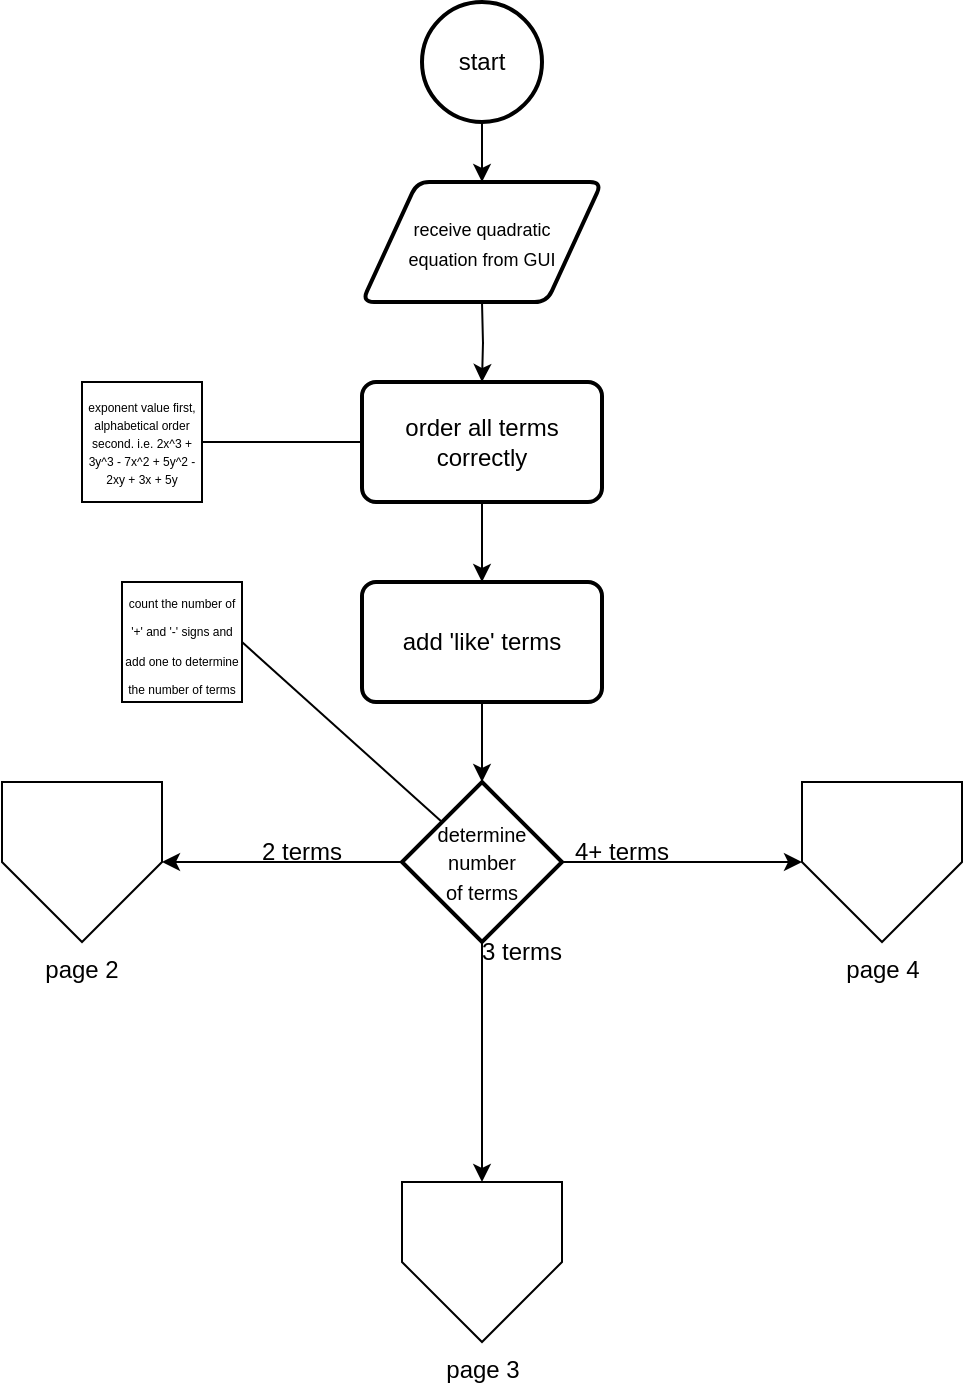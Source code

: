 <mxfile version="21.7.4" type="github" pages="4">
  <diagram id="C5RBs43oDa-KdzZeNtuy" name="Page-1">
    <mxGraphModel dx="557" dy="354" grid="1" gridSize="10" guides="1" tooltips="1" connect="1" arrows="1" fold="1" page="1" pageScale="1" pageWidth="1200" pageHeight="1200" math="0" shadow="0">
      <root>
        <mxCell id="WIyWlLk6GJQsqaUBKTNV-0" />
        <mxCell id="WIyWlLk6GJQsqaUBKTNV-1" parent="WIyWlLk6GJQsqaUBKTNV-0" />
        <mxCell id="uuK180FAohqSELHZCYVR-2" style="edgeStyle=orthogonalEdgeStyle;rounded=0;orthogonalLoop=1;jettySize=auto;html=1;entryX=0.5;entryY=0;entryDx=0;entryDy=0;" parent="WIyWlLk6GJQsqaUBKTNV-1" source="uuK180FAohqSELHZCYVR-0" edge="1">
          <mxGeometry relative="1" as="geometry">
            <mxPoint x="600" y="100" as="targetPoint" />
          </mxGeometry>
        </mxCell>
        <mxCell id="uuK180FAohqSELHZCYVR-0" value="start" style="rounded=1;whiteSpace=wrap;html=1;strokeWidth=2;shape=mxgraph.flowchart.start_2;" parent="WIyWlLk6GJQsqaUBKTNV-1" vertex="1">
          <mxGeometry x="570" y="10" width="60" height="60" as="geometry" />
        </mxCell>
        <mxCell id="uuK180FAohqSELHZCYVR-4" value="" style="edgeStyle=orthogonalEdgeStyle;rounded=0;orthogonalLoop=1;jettySize=auto;html=1;" parent="WIyWlLk6GJQsqaUBKTNV-1" edge="1">
          <mxGeometry relative="1" as="geometry">
            <mxPoint x="600" y="200" as="targetPoint" />
            <mxPoint x="600" y="160" as="sourcePoint" />
          </mxGeometry>
        </mxCell>
        <mxCell id="uuK180FAohqSELHZCYVR-7" style="edgeStyle=orthogonalEdgeStyle;rounded=0;orthogonalLoop=1;jettySize=auto;html=1;entryX=0.5;entryY=0;entryDx=0;entryDy=0;" parent="WIyWlLk6GJQsqaUBKTNV-1" source="uuK180FAohqSELHZCYVR-5" target="uuK180FAohqSELHZCYVR-6" edge="1">
          <mxGeometry relative="1" as="geometry" />
        </mxCell>
        <mxCell id="uuK180FAohqSELHZCYVR-5" value="order all terms correctly" style="shape=label;whiteSpace=wrap;html=1;backgroundOutline=1;rounded=1;absoluteArcSize=1;arcSize=14;strokeWidth=2;" parent="WIyWlLk6GJQsqaUBKTNV-1" vertex="1">
          <mxGeometry x="540" y="200" width="120" height="60" as="geometry" />
        </mxCell>
        <mxCell id="uuK180FAohqSELHZCYVR-13" style="edgeStyle=orthogonalEdgeStyle;rounded=0;orthogonalLoop=1;jettySize=auto;html=1;entryX=0.5;entryY=0;entryDx=0;entryDy=0;" parent="WIyWlLk6GJQsqaUBKTNV-1" source="uuK180FAohqSELHZCYVR-6" target="uuK180FAohqSELHZCYVR-12" edge="1">
          <mxGeometry relative="1" as="geometry" />
        </mxCell>
        <mxCell id="uuK180FAohqSELHZCYVR-6" value="add &#39;like&#39; terms" style="shape=label;whiteSpace=wrap;html=1;backgroundOutline=1;rounded=1;absoluteArcSize=1;arcSize=14;strokeWidth=2;" parent="WIyWlLk6GJQsqaUBKTNV-1" vertex="1">
          <mxGeometry x="540" y="300" width="120" height="60" as="geometry" />
        </mxCell>
        <mxCell id="uuK180FAohqSELHZCYVR-10" value="&lt;p style=&quot;line-height: 60%;&quot;&gt;&lt;font style=&quot;font-size: 6px;&quot;&gt;exponent value first, alphabetical order second.&amp;nbsp;&lt;/font&gt;&lt;span style=&quot;background-color: initial; font-size: 6px;&quot;&gt;i.e. 2x^3 + 3y^3 - 7x^2 + 5y^2 - 2xy + 3x + 5y&lt;/span&gt;&lt;/p&gt;" style="whiteSpace=wrap;html=1;aspect=fixed;align=center;" parent="WIyWlLk6GJQsqaUBKTNV-1" vertex="1">
          <mxGeometry x="400" y="200" width="60" height="60" as="geometry" />
        </mxCell>
        <mxCell id="uuK180FAohqSELHZCYVR-11" value="" style="endArrow=none;html=1;rounded=0;exitX=1;exitY=0.5;exitDx=0;exitDy=0;entryX=0;entryY=0.5;entryDx=0;entryDy=0;" parent="WIyWlLk6GJQsqaUBKTNV-1" source="uuK180FAohqSELHZCYVR-10" target="uuK180FAohqSELHZCYVR-5" edge="1">
          <mxGeometry width="50" height="50" relative="1" as="geometry">
            <mxPoint x="580" y="310" as="sourcePoint" />
            <mxPoint x="630" y="260" as="targetPoint" />
          </mxGeometry>
        </mxCell>
        <mxCell id="uuK180FAohqSELHZCYVR-18" style="edgeStyle=orthogonalEdgeStyle;rounded=0;orthogonalLoop=1;jettySize=auto;html=1;entryX=1;entryY=0.5;entryDx=0;entryDy=0;" parent="WIyWlLk6GJQsqaUBKTNV-1" source="uuK180FAohqSELHZCYVR-12" target="uuK180FAohqSELHZCYVR-17" edge="1">
          <mxGeometry relative="1" as="geometry" />
        </mxCell>
        <mxCell id="_RqgXrxkufGELztGptjM-1" style="edgeStyle=orthogonalEdgeStyle;rounded=0;orthogonalLoop=1;jettySize=auto;html=1;entryX=0.5;entryY=0;entryDx=0;entryDy=0;" edge="1" parent="WIyWlLk6GJQsqaUBKTNV-1" source="uuK180FAohqSELHZCYVR-12" target="_RqgXrxkufGELztGptjM-0">
          <mxGeometry relative="1" as="geometry" />
        </mxCell>
        <mxCell id="Y6uJgn2Zs_2c1RSfHOh_-1" style="edgeStyle=orthogonalEdgeStyle;rounded=0;orthogonalLoop=1;jettySize=auto;html=1;entryX=0;entryY=0.5;entryDx=0;entryDy=0;" edge="1" parent="WIyWlLk6GJQsqaUBKTNV-1" source="uuK180FAohqSELHZCYVR-12" target="Y6uJgn2Zs_2c1RSfHOh_-0">
          <mxGeometry relative="1" as="geometry" />
        </mxCell>
        <mxCell id="uuK180FAohqSELHZCYVR-12" value="&lt;font style=&quot;font-size: 10px;&quot;&gt;determine number &lt;br&gt;of terms&lt;/font&gt;" style="whiteSpace=wrap;html=1;strokeWidth=2;shape=mxgraph.flowchart.decision;" parent="WIyWlLk6GJQsqaUBKTNV-1" vertex="1">
          <mxGeometry x="560" y="400" width="80" height="80" as="geometry" />
        </mxCell>
        <mxCell id="uuK180FAohqSELHZCYVR-14" value="&lt;font style=&quot;font-size: 6px;&quot;&gt;count the number of &#39;+&#39; and &#39;-&#39; signs and add one to determine the number of terms&lt;/font&gt;" style="whiteSpace=wrap;html=1;aspect=fixed;" parent="WIyWlLk6GJQsqaUBKTNV-1" vertex="1">
          <mxGeometry x="420" y="300" width="60" height="60" as="geometry" />
        </mxCell>
        <mxCell id="uuK180FAohqSELHZCYVR-15" value="" style="endArrow=none;html=1;rounded=0;exitX=1;exitY=0.5;exitDx=0;exitDy=0;" parent="WIyWlLk6GJQsqaUBKTNV-1" source="uuK180FAohqSELHZCYVR-14" edge="1">
          <mxGeometry width="50" height="50" relative="1" as="geometry">
            <mxPoint x="480" y="420" as="sourcePoint" />
            <mxPoint x="580" y="420" as="targetPoint" />
          </mxGeometry>
        </mxCell>
        <mxCell id="uuK180FAohqSELHZCYVR-17" value="page 2" style="shape=offPageConnector;whiteSpace=wrap;html=1;verticalLabelPosition=bottom;verticalAlign=top;rounded=0;size=0.5;" parent="WIyWlLk6GJQsqaUBKTNV-1" vertex="1">
          <mxGeometry x="360" y="400" width="80" height="80" as="geometry" />
        </mxCell>
        <mxCell id="uuK180FAohqSELHZCYVR-19" value="2 terms" style="text;html=1;strokeColor=none;fillColor=none;align=center;verticalAlign=middle;whiteSpace=wrap;rounded=0;" parent="WIyWlLk6GJQsqaUBKTNV-1" vertex="1">
          <mxGeometry x="480" y="420" width="60" height="30" as="geometry" />
        </mxCell>
        <mxCell id="JuvmCKyPmSD7rw9ot1g9-1" value="&lt;font style=&quot;&quot;&gt;&lt;font style=&quot;font-size: 9px;&quot;&gt;receive quadratic&lt;br&gt;equation from GUI&lt;/font&gt;&lt;br&gt;&lt;/font&gt;" style="shape=parallelogram;html=1;strokeWidth=2;perimeter=parallelogramPerimeter;whiteSpace=wrap;rounded=1;arcSize=12;size=0.23;" parent="WIyWlLk6GJQsqaUBKTNV-1" vertex="1">
          <mxGeometry x="540" y="100" width="120" height="60" as="geometry" />
        </mxCell>
        <mxCell id="_RqgXrxkufGELztGptjM-0" value="page 3" style="verticalLabelPosition=bottom;verticalAlign=top;html=1;shape=offPageConnector;rounded=0;size=0.5;" vertex="1" parent="WIyWlLk6GJQsqaUBKTNV-1">
          <mxGeometry x="560" y="600" width="80" height="80" as="geometry" />
        </mxCell>
        <mxCell id="_RqgXrxkufGELztGptjM-2" value="3 terms" style="text;html=1;strokeColor=none;fillColor=none;align=center;verticalAlign=middle;whiteSpace=wrap;rounded=0;" vertex="1" parent="WIyWlLk6GJQsqaUBKTNV-1">
          <mxGeometry x="590" y="470" width="60" height="30" as="geometry" />
        </mxCell>
        <mxCell id="Y6uJgn2Zs_2c1RSfHOh_-0" value="page 4" style="verticalLabelPosition=bottom;verticalAlign=top;html=1;shape=offPageConnector;rounded=0;size=0.5;" vertex="1" parent="WIyWlLk6GJQsqaUBKTNV-1">
          <mxGeometry x="760" y="400" width="80" height="80" as="geometry" />
        </mxCell>
        <mxCell id="Y6uJgn2Zs_2c1RSfHOh_-2" value="4+ terms" style="text;html=1;strokeColor=none;fillColor=none;align=center;verticalAlign=middle;whiteSpace=wrap;rounded=0;" vertex="1" parent="WIyWlLk6GJQsqaUBKTNV-1">
          <mxGeometry x="640" y="420" width="60" height="30" as="geometry" />
        </mxCell>
      </root>
    </mxGraphModel>
  </diagram>
  <diagram id="BQg6JwgNhNgrC6UbApTg" name="Page-2">
    <mxGraphModel dx="1990" dy="1266" grid="1" gridSize="10" guides="1" tooltips="1" connect="1" arrows="1" fold="1" page="1" pageScale="1" pageWidth="1200" pageHeight="1200" math="0" shadow="0">
      <root>
        <mxCell id="0" />
        <mxCell id="1" parent="0" />
        <mxCell id="ZjxETQ-AxmU1mtQch9HH-1" style="edgeStyle=orthogonalEdgeStyle;rounded=0;orthogonalLoop=1;jettySize=auto;html=1;entryX=0.5;entryY=0;entryDx=0;entryDy=0;entryPerimeter=0;" edge="1" parent="1" source="EtWaN-WnZ443iwk2cbBP-1" target="5-Mt6bs5kKPVT8Y9pz6Z-7">
          <mxGeometry relative="1" as="geometry" />
        </mxCell>
        <mxCell id="EtWaN-WnZ443iwk2cbBP-1" value="continue from page 1" style="shape=offPageConnector;whiteSpace=wrap;html=1;" parent="1" vertex="1">
          <mxGeometry x="560" width="80" height="80" as="geometry" />
        </mxCell>
        <mxCell id="FObISRAITt_tnxuXhr_k-1" style="edgeStyle=orthogonalEdgeStyle;rounded=0;orthogonalLoop=1;jettySize=auto;html=1;entryX=1;entryY=0.5;entryDx=0;entryDy=0;entryPerimeter=0;" edge="1" parent="1" source="5-Mt6bs5kKPVT8Y9pz6Z-7" target="ZjxETQ-AxmU1mtQch9HH-2">
          <mxGeometry relative="1" as="geometry" />
        </mxCell>
        <mxCell id="5-Mt6bs5kKPVT8Y9pz6Z-7" value="&lt;font style=&quot;&quot;&gt;&lt;font style=&quot;font-size: 8px;&quot;&gt;are they &lt;br&gt;subtracted and perfect squares?&lt;/font&gt;&lt;br&gt;&lt;/font&gt;" style="strokeWidth=2;html=1;shape=mxgraph.flowchart.decision;whiteSpace=wrap;" parent="1" vertex="1">
          <mxGeometry x="550" y="130" width="100" height="100" as="geometry" />
        </mxCell>
        <mxCell id="s2lf8T3ZpkW-WNz2dh5t-8" value="square root both numbers, and sub them into the equation: &lt;br&gt;(a - b) (a + b)" style="rounded=1;whiteSpace=wrap;html=1;absoluteArcSize=1;arcSize=14;strokeWidth=2;" parent="1" vertex="1">
          <mxGeometry x="790" y="260" width="100" height="100" as="geometry" />
        </mxCell>
        <mxCell id="s2lf8T3ZpkW-WNz2dh5t-10" value="yes" style="text;html=1;strokeColor=none;fillColor=none;align=center;verticalAlign=middle;whiteSpace=wrap;rounded=0;" parent="1" vertex="1">
          <mxGeometry x="820" y="210" width="60" height="30" as="geometry" />
        </mxCell>
        <mxCell id="yLvlcDcz9tJkH_rwTKGk-1" value="&lt;font style=&quot;font-size: 9px;&quot;&gt;return factored &lt;br&gt;equation to GUI&lt;/font&gt;" style="shape=parallelogram;html=1;strokeWidth=2;perimeter=parallelogramPerimeter;whiteSpace=wrap;rounded=1;arcSize=12;size=0.23;" vertex="1" parent="1">
          <mxGeometry x="550" y="680" width="100" height="60" as="geometry" />
        </mxCell>
        <mxCell id="ViNsGyoTkDfMZFm2l1Cc-1" style="edgeStyle=orthogonalEdgeStyle;rounded=0;orthogonalLoop=1;jettySize=auto;html=1;" edge="1" parent="1" source="ZjxETQ-AxmU1mtQch9HH-2" target="FObISRAITt_tnxuXhr_k-3">
          <mxGeometry relative="1" as="geometry" />
        </mxCell>
        <mxCell id="sRJdcyaHDppIJw3_62mj-3" style="edgeStyle=orthogonalEdgeStyle;rounded=0;orthogonalLoop=1;jettySize=auto;html=1;entryX=0.5;entryY=0;entryDx=0;entryDy=0;entryPerimeter=0;" edge="1" parent="1" source="ZjxETQ-AxmU1mtQch9HH-2" target="sRJdcyaHDppIJw3_62mj-1">
          <mxGeometry relative="1" as="geometry" />
        </mxCell>
        <mxCell id="ZjxETQ-AxmU1mtQch9HH-2" value="&lt;font style=&quot;font-size: 10px;&quot;&gt;are they &lt;br&gt;perfect cubes?&lt;/font&gt;" style="strokeWidth=2;html=1;shape=mxgraph.flowchart.decision;whiteSpace=wrap;" vertex="1" parent="1">
          <mxGeometry x="550" y="260" width="100" height="100" as="geometry" />
        </mxCell>
        <mxCell id="FObISRAITt_tnxuXhr_k-2" value="no" style="text;html=1;strokeColor=none;fillColor=none;align=center;verticalAlign=middle;whiteSpace=wrap;rounded=0;" vertex="1" parent="1">
          <mxGeometry x="750" y="150" width="60" height="30" as="geometry" />
        </mxCell>
        <mxCell id="FObISRAITt_tnxuXhr_k-3" value="return &#39;not factorable&#39;&lt;br&gt;to the GUI" style="shape=parallelogram;html=1;strokeWidth=2;perimeter=parallelogramPerimeter;whiteSpace=wrap;rounded=1;arcSize=12;size=0.23;" vertex="1" parent="1">
          <mxGeometry x="400" y="280" width="100" height="60" as="geometry" />
        </mxCell>
        <mxCell id="ViNsGyoTkDfMZFm2l1Cc-2" value="no" style="text;html=1;strokeColor=none;fillColor=none;align=center;verticalAlign=middle;whiteSpace=wrap;rounded=0;" vertex="1" parent="1">
          <mxGeometry x="510" y="290" width="60" height="30" as="geometry" />
        </mxCell>
        <mxCell id="sRJdcyaHDppIJw3_62mj-7" style="edgeStyle=orthogonalEdgeStyle;rounded=0;orthogonalLoop=1;jettySize=auto;html=1;entryX=0.5;entryY=0;entryDx=0;entryDy=0;" edge="1" parent="1" source="sRJdcyaHDppIJw3_62mj-1" target="sRJdcyaHDppIJw3_62mj-5">
          <mxGeometry relative="1" as="geometry" />
        </mxCell>
        <mxCell id="sRJdcyaHDppIJw3_62mj-8" style="edgeStyle=orthogonalEdgeStyle;rounded=0;orthogonalLoop=1;jettySize=auto;html=1;entryX=0.5;entryY=0;entryDx=0;entryDy=0;" edge="1" parent="1" source="sRJdcyaHDppIJw3_62mj-1" target="sRJdcyaHDppIJw3_62mj-6">
          <mxGeometry relative="1" as="geometry" />
        </mxCell>
        <mxCell id="sRJdcyaHDppIJw3_62mj-1" value="are they&lt;br&gt;subtracted?" style="strokeWidth=2;html=1;shape=mxgraph.flowchart.decision;whiteSpace=wrap;" vertex="1" parent="1">
          <mxGeometry x="550" y="400" width="100" height="100" as="geometry" />
        </mxCell>
        <mxCell id="sRJdcyaHDppIJw3_62mj-4" value="yes" style="text;html=1;strokeColor=none;fillColor=none;align=center;verticalAlign=middle;whiteSpace=wrap;rounded=0;" vertex="1" parent="1">
          <mxGeometry x="580" y="350" width="60" height="30" as="geometry" />
        </mxCell>
        <mxCell id="MRx-PBOESVnJc0wRoH1b-3" style="edgeStyle=orthogonalEdgeStyle;rounded=0;orthogonalLoop=1;jettySize=auto;html=1;entryX=0;entryY=0.5;entryDx=0;entryDy=0;" edge="1" parent="1" source="sRJdcyaHDppIJw3_62mj-5">
          <mxGeometry relative="1" as="geometry">
            <mxPoint x="561.5" y="710" as="targetPoint" />
            <Array as="points">
              <mxPoint x="530" y="710" />
            </Array>
          </mxGeometry>
        </mxCell>
        <mxCell id="sRJdcyaHDppIJw3_62mj-5" value="&lt;font style=&quot;font-size: 10px;&quot;&gt;cube root both numbers, and sub them into the following equation:&lt;br&gt;(a + b) (a&lt;sup&gt;2&lt;/sup&gt;&amp;nbsp;- ab + b&lt;sup&gt;2&lt;/sup&gt;)&lt;/font&gt;" style="rounded=1;whiteSpace=wrap;html=1;absoluteArcSize=1;arcSize=14;strokeWidth=2;" vertex="1" parent="1">
          <mxGeometry x="480" y="540" width="100" height="100" as="geometry" />
        </mxCell>
        <mxCell id="KQ8DPkezO2kAnrUBqWoc-1" style="edgeStyle=orthogonalEdgeStyle;rounded=0;orthogonalLoop=1;jettySize=auto;html=1;entryX=1;entryY=0.5;entryDx=0;entryDy=0;" edge="1" parent="1" source="sRJdcyaHDppIJw3_62mj-6">
          <mxGeometry relative="1" as="geometry">
            <mxPoint x="638.5" y="710" as="targetPoint" />
            <Array as="points">
              <mxPoint x="670" y="710" />
            </Array>
          </mxGeometry>
        </mxCell>
        <mxCell id="sRJdcyaHDppIJw3_62mj-6" value="&lt;font style=&quot;font-size: 10px;&quot;&gt;cube root both numbers, and sub them into the following equation:&lt;br style=&quot;border-color: var(--border-color);&quot;&gt;(a - b) (a&lt;sup style=&quot;border-color: var(--border-color);&quot;&gt;2&lt;/sup&gt;&amp;nbsp;+ ab + b&lt;sup style=&quot;border-color: var(--border-color);&quot;&gt;2&lt;/sup&gt;)&lt;/font&gt;" style="rounded=1;whiteSpace=wrap;html=1;absoluteArcSize=1;arcSize=14;strokeWidth=2;" vertex="1" parent="1">
          <mxGeometry x="620" y="540" width="100" height="100" as="geometry" />
        </mxCell>
        <mxCell id="MRx-PBOESVnJc0wRoH1b-1" value="no" style="text;html=1;strokeColor=none;fillColor=none;align=center;verticalAlign=middle;whiteSpace=wrap;rounded=0;" vertex="1" parent="1">
          <mxGeometry x="550" y="500" width="60" height="30" as="geometry" />
        </mxCell>
        <mxCell id="MRx-PBOESVnJc0wRoH1b-2" value="yes" style="text;html=1;strokeColor=none;fillColor=none;align=center;verticalAlign=middle;whiteSpace=wrap;rounded=0;" vertex="1" parent="1">
          <mxGeometry x="590" y="500" width="60" height="30" as="geometry" />
        </mxCell>
      </root>
    </mxGraphModel>
  </diagram>
  <diagram id="zyUjxUo1pK8jHnFYvZsr" name="Page-3">
    <mxGraphModel dx="733" dy="466" grid="1" gridSize="10" guides="1" tooltips="1" connect="1" arrows="1" fold="1" page="1" pageScale="1" pageWidth="1200" pageHeight="1200" math="0" shadow="0">
      <root>
        <mxCell id="0" />
        <mxCell id="1" parent="0" />
        <mxCell id="ZW-iZAe8YLrABDaNjJLP-2" style="edgeStyle=orthogonalEdgeStyle;rounded=0;orthogonalLoop=1;jettySize=auto;html=1;entryX=0.5;entryY=0;entryDx=0;entryDy=0;" edge="1" parent="1" source="qHRbzuPbIU0PqnoSOkwj-3" target="ZW-iZAe8YLrABDaNjJLP-1">
          <mxGeometry relative="1" as="geometry" />
        </mxCell>
        <mxCell id="qHRbzuPbIU0PqnoSOkwj-3" value="continue from page 1" style="shape=offPageConnector;whiteSpace=wrap;html=1;size=0.5;" vertex="1" parent="1">
          <mxGeometry x="560" width="80" height="80" as="geometry" />
        </mxCell>
        <mxCell id="Xy4coWbKbcX0o1Ea7qjn-1" style="edgeStyle=orthogonalEdgeStyle;rounded=0;orthogonalLoop=1;jettySize=auto;html=1;entryX=0.5;entryY=0;entryDx=0;entryDy=0;entryPerimeter=0;" edge="1" parent="1" source="ZW-iZAe8YLrABDaNjJLP-1" target="4CFxt6qYmShe7Cd7gjbn-7">
          <mxGeometry relative="1" as="geometry" />
        </mxCell>
        <mxCell id="ZW-iZAe8YLrABDaNjJLP-1" value="factor out GCF" style="rounded=1;whiteSpace=wrap;html=1;absoluteArcSize=1;arcSize=14;strokeWidth=2;" vertex="1" parent="1">
          <mxGeometry x="550" y="120" width="100" height="100" as="geometry" />
        </mxCell>
        <mxCell id="AzJ1HR5oV1sSh0lbEmiL-5" style="edgeStyle=orthogonalEdgeStyle;rounded=0;orthogonalLoop=1;jettySize=auto;html=1;entryX=1;entryY=0.5;entryDx=0;entryDy=0;" edge="1" parent="1" source="ZW-iZAe8YLrABDaNjJLP-3" target="AzJ1HR5oV1sSh0lbEmiL-4">
          <mxGeometry relative="1" as="geometry" />
        </mxCell>
        <mxCell id="ZW-iZAe8YLrABDaNjJLP-3" value="&lt;font style=&quot;font-size: 8px;&quot;&gt;are a and c perfect squares, and does &lt;br&gt;2ac = b?&lt;/font&gt;" style="strokeWidth=2;html=1;shape=mxgraph.flowchart.decision;whiteSpace=wrap;" vertex="1" parent="1">
          <mxGeometry x="550" y="400" width="100" height="100" as="geometry" />
        </mxCell>
        <mxCell id="ZW-iZAe8YLrABDaNjJLP-9" style="edgeStyle=orthogonalEdgeStyle;rounded=0;orthogonalLoop=1;jettySize=auto;html=1;entryX=0.5;entryY=0;entryDx=0;entryDy=0;" edge="1" parent="1">
          <mxGeometry relative="1" as="geometry">
            <mxPoint x="600" y="500" as="sourcePoint" />
            <mxPoint x="600" y="540" as="targetPoint" />
          </mxGeometry>
        </mxCell>
        <mxCell id="ZW-iZAe8YLrABDaNjJLP-10" value="yes" style="text;html=1;strokeColor=none;fillColor=none;align=center;verticalAlign=middle;whiteSpace=wrap;rounded=0;" vertex="1" parent="1">
          <mxGeometry x="580" y="490" width="60" height="30" as="geometry" />
        </mxCell>
        <mxCell id="ZW-iZAe8YLrABDaNjJLP-14" style="edgeStyle=orthogonalEdgeStyle;rounded=0;orthogonalLoop=1;jettySize=auto;html=1;entryX=0.5;entryY=0;entryDx=0;entryDy=0;" edge="1" parent="1" source="ZW-iZAe8YLrABDaNjJLP-12" target="ZW-iZAe8YLrABDaNjJLP-13">
          <mxGeometry relative="1" as="geometry" />
        </mxCell>
        <mxCell id="4CFxt6qYmShe7Cd7gjbn-3" style="edgeStyle=orthogonalEdgeStyle;rounded=0;orthogonalLoop=1;jettySize=auto;html=1;entryX=0.5;entryY=0;entryDx=0;entryDy=0;" edge="1" parent="1" source="ZW-iZAe8YLrABDaNjJLP-12" target="4CFxt6qYmShe7Cd7gjbn-2">
          <mxGeometry relative="1" as="geometry" />
        </mxCell>
        <mxCell id="ZW-iZAe8YLrABDaNjJLP-12" value="is b negative?" style="strokeWidth=2;html=1;shape=mxgraph.flowchart.decision;whiteSpace=wrap;" vertex="1" parent="1">
          <mxGeometry x="550" y="540" width="100" height="100" as="geometry" />
        </mxCell>
        <mxCell id="4CFxt6qYmShe7Cd7gjbn-6" style="edgeStyle=orthogonalEdgeStyle;rounded=0;orthogonalLoop=1;jettySize=auto;html=1;entryX=1;entryY=0.5;entryDx=0;entryDy=0;" edge="1" parent="1" source="ZW-iZAe8YLrABDaNjJLP-13" target="4CFxt6qYmShe7Cd7gjbn-1">
          <mxGeometry relative="1" as="geometry">
            <Array as="points">
              <mxPoint x="670" y="850" />
            </Array>
          </mxGeometry>
        </mxCell>
        <mxCell id="ZW-iZAe8YLrABDaNjJLP-13" value="square root and sub a and c into the following equation: (a - c)&lt;sup&gt;2&lt;/sup&gt;" style="rounded=1;whiteSpace=wrap;html=1;absoluteArcSize=1;arcSize=14;strokeWidth=2;" vertex="1" parent="1">
          <mxGeometry x="620" y="680" width="100" height="100" as="geometry" />
        </mxCell>
        <mxCell id="ZW-iZAe8YLrABDaNjJLP-15" value="yes" style="text;html=1;strokeColor=none;fillColor=none;align=center;verticalAlign=middle;whiteSpace=wrap;rounded=0;" vertex="1" parent="1">
          <mxGeometry x="590" y="640" width="60" height="30" as="geometry" />
        </mxCell>
        <mxCell id="4CFxt6qYmShe7Cd7gjbn-1" value="&lt;font style=&quot;font-size: 9px;&quot;&gt;return factored&lt;br&gt;equation to GUI&lt;/font&gt;" style="shape=parallelogram;html=1;strokeWidth=2;perimeter=parallelogramPerimeter;whiteSpace=wrap;rounded=1;arcSize=12;size=0.23;" vertex="1" parent="1">
          <mxGeometry x="550" y="820" width="100" height="60" as="geometry" />
        </mxCell>
        <mxCell id="4CFxt6qYmShe7Cd7gjbn-5" style="edgeStyle=orthogonalEdgeStyle;rounded=0;orthogonalLoop=1;jettySize=auto;html=1;entryX=0;entryY=0.5;entryDx=0;entryDy=0;exitX=0.5;exitY=1;exitDx=0;exitDy=0;" edge="1" parent="1" source="4CFxt6qYmShe7Cd7gjbn-2" target="4CFxt6qYmShe7Cd7gjbn-1">
          <mxGeometry relative="1" as="geometry">
            <Array as="points">
              <mxPoint x="530" y="850" />
            </Array>
          </mxGeometry>
        </mxCell>
        <mxCell id="4CFxt6qYmShe7Cd7gjbn-2" value="square root and sub a and c into the following equation: (a + c)&lt;sup&gt;2&lt;/sup&gt;" style="rounded=1;whiteSpace=wrap;html=1;absoluteArcSize=1;arcSize=14;strokeWidth=2;" vertex="1" parent="1">
          <mxGeometry x="480" y="680" width="100" height="100" as="geometry" />
        </mxCell>
        <mxCell id="4CFxt6qYmShe7Cd7gjbn-4" value="no" style="text;html=1;strokeColor=none;fillColor=none;align=center;verticalAlign=middle;whiteSpace=wrap;rounded=0;" vertex="1" parent="1">
          <mxGeometry x="550" y="640" width="60" height="30" as="geometry" />
        </mxCell>
        <mxCell id="4CFxt6qYmShe7Cd7gjbn-9" style="edgeStyle=orthogonalEdgeStyle;rounded=0;orthogonalLoop=1;jettySize=auto;html=1;entryX=0.5;entryY=0;entryDx=0;entryDy=0;entryPerimeter=0;" edge="1" parent="1" source="4CFxt6qYmShe7Cd7gjbn-7" target="ZW-iZAe8YLrABDaNjJLP-3">
          <mxGeometry relative="1" as="geometry" />
        </mxCell>
        <mxCell id="5zHYoXszGVtZdOfrWoOu-7" style="edgeStyle=orthogonalEdgeStyle;rounded=0;orthogonalLoop=1;jettySize=auto;html=1;entryX=0;entryY=0.5;entryDx=0;entryDy=0;" edge="1" parent="1" source="4CFxt6qYmShe7Cd7gjbn-7" target="5zHYoXszGVtZdOfrWoOu-6">
          <mxGeometry relative="1" as="geometry" />
        </mxCell>
        <mxCell id="4CFxt6qYmShe7Cd7gjbn-7" value="&lt;font style=&quot;font-size: 10px;&quot;&gt;does coefficient &lt;br&gt;of a = 1?&lt;/font&gt;" style="strokeWidth=2;html=1;shape=mxgraph.flowchart.decision;whiteSpace=wrap;" vertex="1" parent="1">
          <mxGeometry x="550" y="260" width="100" height="100" as="geometry" />
        </mxCell>
        <mxCell id="4CFxt6qYmShe7Cd7gjbn-10" value="no" style="text;html=1;strokeColor=none;fillColor=none;align=center;verticalAlign=middle;whiteSpace=wrap;rounded=0;" vertex="1" parent="1">
          <mxGeometry x="630" y="290" width="60" height="30" as="geometry" />
        </mxCell>
        <mxCell id="AzJ1HR5oV1sSh0lbEmiL-3" value="no" style="text;html=1;strokeColor=none;fillColor=none;align=center;verticalAlign=middle;whiteSpace=wrap;rounded=0;" vertex="1" parent="1">
          <mxGeometry x="510" y="430" width="60" height="30" as="geometry" />
        </mxCell>
        <mxCell id="AzJ1HR5oV1sSh0lbEmiL-7" style="edgeStyle=orthogonalEdgeStyle;rounded=0;orthogonalLoop=1;jettySize=auto;html=1;entryX=0.5;entryY=0;entryDx=0;entryDy=0;entryPerimeter=0;" edge="1" parent="1" source="AzJ1HR5oV1sSh0lbEmiL-4" target="AzJ1HR5oV1sSh0lbEmiL-6">
          <mxGeometry relative="1" as="geometry" />
        </mxCell>
        <mxCell id="AzJ1HR5oV1sSh0lbEmiL-4" value="find factors of c" style="rounded=1;whiteSpace=wrap;html=1;absoluteArcSize=1;arcSize=14;strokeWidth=2;" vertex="1" parent="1">
          <mxGeometry x="300" y="400" width="100" height="100" as="geometry" />
        </mxCell>
        <mxCell id="AzJ1HR5oV1sSh0lbEmiL-9" style="edgeStyle=orthogonalEdgeStyle;rounded=0;orthogonalLoop=1;jettySize=auto;html=1;entryX=0.5;entryY=0;entryDx=0;entryDy=0;" edge="1" parent="1" source="AzJ1HR5oV1sSh0lbEmiL-6" target="AzJ1HR5oV1sSh0lbEmiL-8">
          <mxGeometry relative="1" as="geometry" />
        </mxCell>
        <mxCell id="5zHYoXszGVtZdOfrWoOu-12" style="edgeStyle=orthogonalEdgeStyle;rounded=0;orthogonalLoop=1;jettySize=auto;html=1;" edge="1" parent="1" source="AzJ1HR5oV1sSh0lbEmiL-6" target="5zHYoXszGVtZdOfrWoOu-4">
          <mxGeometry relative="1" as="geometry" />
        </mxCell>
        <mxCell id="AzJ1HR5oV1sSh0lbEmiL-6" value="do any two&lt;br&gt;factors add up &lt;br&gt;to b?" style="strokeWidth=2;html=1;shape=mxgraph.flowchart.decision;whiteSpace=wrap;" vertex="1" parent="1">
          <mxGeometry x="300" y="540" width="100" height="100" as="geometry" />
        </mxCell>
        <mxCell id="AzJ1HR5oV1sSh0lbEmiL-11" style="edgeStyle=orthogonalEdgeStyle;rounded=0;orthogonalLoop=1;jettySize=auto;html=1;entryX=0;entryY=0.5;entryDx=0;entryDy=0;exitX=0.5;exitY=1;exitDx=0;exitDy=0;" edge="1" parent="1" source="AzJ1HR5oV1sSh0lbEmiL-8" target="4CFxt6qYmShe7Cd7gjbn-1">
          <mxGeometry relative="1" as="geometry">
            <Array as="points">
              <mxPoint x="350" y="850" />
            </Array>
          </mxGeometry>
        </mxCell>
        <mxCell id="AzJ1HR5oV1sSh0lbEmiL-8" value="take the factors and sub them into the equation: &lt;br&gt;(x + a) (x + b)" style="rounded=1;whiteSpace=wrap;html=1;absoluteArcSize=1;arcSize=14;strokeWidth=2;" vertex="1" parent="1">
          <mxGeometry x="300" y="680" width="100" height="100" as="geometry" />
        </mxCell>
        <mxCell id="AzJ1HR5oV1sSh0lbEmiL-10" value="yes" style="text;html=1;strokeColor=none;fillColor=none;align=center;verticalAlign=middle;whiteSpace=wrap;rounded=0;" vertex="1" parent="1">
          <mxGeometry x="330" y="630" width="60" height="30" as="geometry" />
        </mxCell>
        <mxCell id="5zHYoXszGVtZdOfrWoOu-3" value="no" style="text;html=1;strokeColor=none;fillColor=none;align=center;verticalAlign=middle;whiteSpace=wrap;rounded=0;" vertex="1" parent="1">
          <mxGeometry x="260" y="570" width="60" height="30" as="geometry" />
        </mxCell>
        <mxCell id="5zHYoXszGVtZdOfrWoOu-4" value="return &#39;not factorable&#39;&lt;br&gt;to the GUI" style="shape=parallelogram;html=1;strokeWidth=2;perimeter=parallelogramPerimeter;whiteSpace=wrap;rounded=1;arcSize=12;size=0.23;" vertex="1" parent="1">
          <mxGeometry x="160" y="560" width="100" height="60" as="geometry" />
        </mxCell>
        <mxCell id="5zHYoXszGVtZdOfrWoOu-16" style="edgeStyle=orthogonalEdgeStyle;rounded=0;orthogonalLoop=1;jettySize=auto;html=1;entryX=0.5;entryY=0;entryDx=0;entryDy=0;entryPerimeter=0;" edge="1" parent="1" source="5zHYoXszGVtZdOfrWoOu-6" target="5zHYoXszGVtZdOfrWoOu-9">
          <mxGeometry relative="1" as="geometry" />
        </mxCell>
        <mxCell id="5zHYoXszGVtZdOfrWoOu-6" value="find factors of ac" style="rounded=1;whiteSpace=wrap;html=1;absoluteArcSize=1;arcSize=14;strokeWidth=2;" vertex="1" parent="1">
          <mxGeometry x="870" y="260" width="100" height="100" as="geometry" />
        </mxCell>
        <mxCell id="5zHYoXszGVtZdOfrWoOu-8" value="yes" style="text;html=1;strokeColor=none;fillColor=none;align=center;verticalAlign=middle;whiteSpace=wrap;rounded=0;" vertex="1" parent="1">
          <mxGeometry x="580" y="350" width="60" height="30" as="geometry" />
        </mxCell>
        <mxCell id="5zHYoXszGVtZdOfrWoOu-15" style="edgeStyle=orthogonalEdgeStyle;rounded=0;orthogonalLoop=1;jettySize=auto;html=1;entryX=1;entryY=0.5;entryDx=0;entryDy=0;" edge="1" parent="1" source="5zHYoXszGVtZdOfrWoOu-9" target="5zHYoXszGVtZdOfrWoOu-14">
          <mxGeometry relative="1" as="geometry" />
        </mxCell>
        <mxCell id="5zHYoXszGVtZdOfrWoOu-18" style="edgeStyle=orthogonalEdgeStyle;rounded=0;orthogonalLoop=1;jettySize=auto;html=1;entryX=0.5;entryY=0;entryDx=0;entryDy=0;" edge="1" parent="1" source="5zHYoXszGVtZdOfrWoOu-9" target="5zHYoXszGVtZdOfrWoOu-13">
          <mxGeometry relative="1" as="geometry" />
        </mxCell>
        <mxCell id="5zHYoXszGVtZdOfrWoOu-9" value="do any two&lt;br&gt;factors sum &lt;br&gt;to b?" style="strokeWidth=2;html=1;shape=mxgraph.flowchart.decision;whiteSpace=wrap;" vertex="1" parent="1">
          <mxGeometry x="870" y="400" width="100" height="100" as="geometry" />
        </mxCell>
        <mxCell id="5zHYoXszGVtZdOfrWoOu-22" style="edgeStyle=orthogonalEdgeStyle;rounded=0;orthogonalLoop=1;jettySize=auto;html=1;entryX=0.5;entryY=0;entryDx=0;entryDy=0;" edge="1" parent="1" source="5zHYoXszGVtZdOfrWoOu-13" target="5zHYoXszGVtZdOfrWoOu-21">
          <mxGeometry relative="1" as="geometry" />
        </mxCell>
        <mxCell id="5zHYoXszGVtZdOfrWoOu-13" value="determine factors of both terms, and pair terms with common factors" style="rounded=1;whiteSpace=wrap;html=1;absoluteArcSize=1;arcSize=14;strokeWidth=2;" vertex="1" parent="1">
          <mxGeometry x="870" y="540" width="100" height="100" as="geometry" />
        </mxCell>
        <mxCell id="5zHYoXszGVtZdOfrWoOu-14" value="return &#39;not factorable&#39; &lt;br&gt;to the GUI" style="shape=parallelogram;html=1;strokeWidth=2;perimeter=parallelogramPerimeter;whiteSpace=wrap;rounded=1;arcSize=12;size=0.23;" vertex="1" parent="1">
          <mxGeometry x="720" y="420" width="100" height="60" as="geometry" />
        </mxCell>
        <mxCell id="5zHYoXszGVtZdOfrWoOu-19" value="no" style="text;html=1;strokeColor=none;fillColor=none;align=center;verticalAlign=middle;whiteSpace=wrap;rounded=0;" vertex="1" parent="1">
          <mxGeometry x="830" y="430" width="60" height="30" as="geometry" />
        </mxCell>
        <mxCell id="5zHYoXszGVtZdOfrWoOu-20" value="yes" style="text;html=1;strokeColor=none;fillColor=none;align=center;verticalAlign=middle;whiteSpace=wrap;rounded=0;" vertex="1" parent="1">
          <mxGeometry x="900" y="490" width="60" height="30" as="geometry" />
        </mxCell>
        <mxCell id="5zHYoXszGVtZdOfrWoOu-23" style="edgeStyle=orthogonalEdgeStyle;rounded=0;orthogonalLoop=1;jettySize=auto;html=1;entryX=1;entryY=0.5;entryDx=0;entryDy=0;exitX=0.5;exitY=1;exitDx=0;exitDy=0;" edge="1" parent="1" source="5zHYoXszGVtZdOfrWoOu-21" target="4CFxt6qYmShe7Cd7gjbn-1">
          <mxGeometry relative="1" as="geometry">
            <Array as="points">
              <mxPoint x="920" y="850" />
            </Array>
          </mxGeometry>
        </mxCell>
        <mxCell id="5zHYoXszGVtZdOfrWoOu-21" value="factor out GCF from both pairs, and group each GCF in brackets next to factored pair" style="rounded=1;whiteSpace=wrap;html=1;absoluteArcSize=1;arcSize=14;strokeWidth=2;" vertex="1" parent="1">
          <mxGeometry x="870" y="680" width="100" height="100" as="geometry" />
        </mxCell>
      </root>
    </mxGraphModel>
  </diagram>
  <diagram id="41gcJ8M5C9ctvpYLpWxK" name="Page-4">
    <mxGraphModel dx="663" dy="422" grid="1" gridSize="10" guides="1" tooltips="1" connect="1" arrows="1" fold="1" page="1" pageScale="1" pageWidth="1200" pageHeight="1200" math="0" shadow="0">
      <root>
        <mxCell id="0" />
        <mxCell id="1" parent="0" />
        <mxCell id="wXjsIHfWdV13vbtpJlYe-1" value="continue from page 1" style="shape=offPageConnector;whiteSpace=wrap;html=1;size=0.5;" vertex="1" parent="1">
          <mxGeometry x="560" width="80" height="80" as="geometry" />
        </mxCell>
      </root>
    </mxGraphModel>
  </diagram>
</mxfile>
